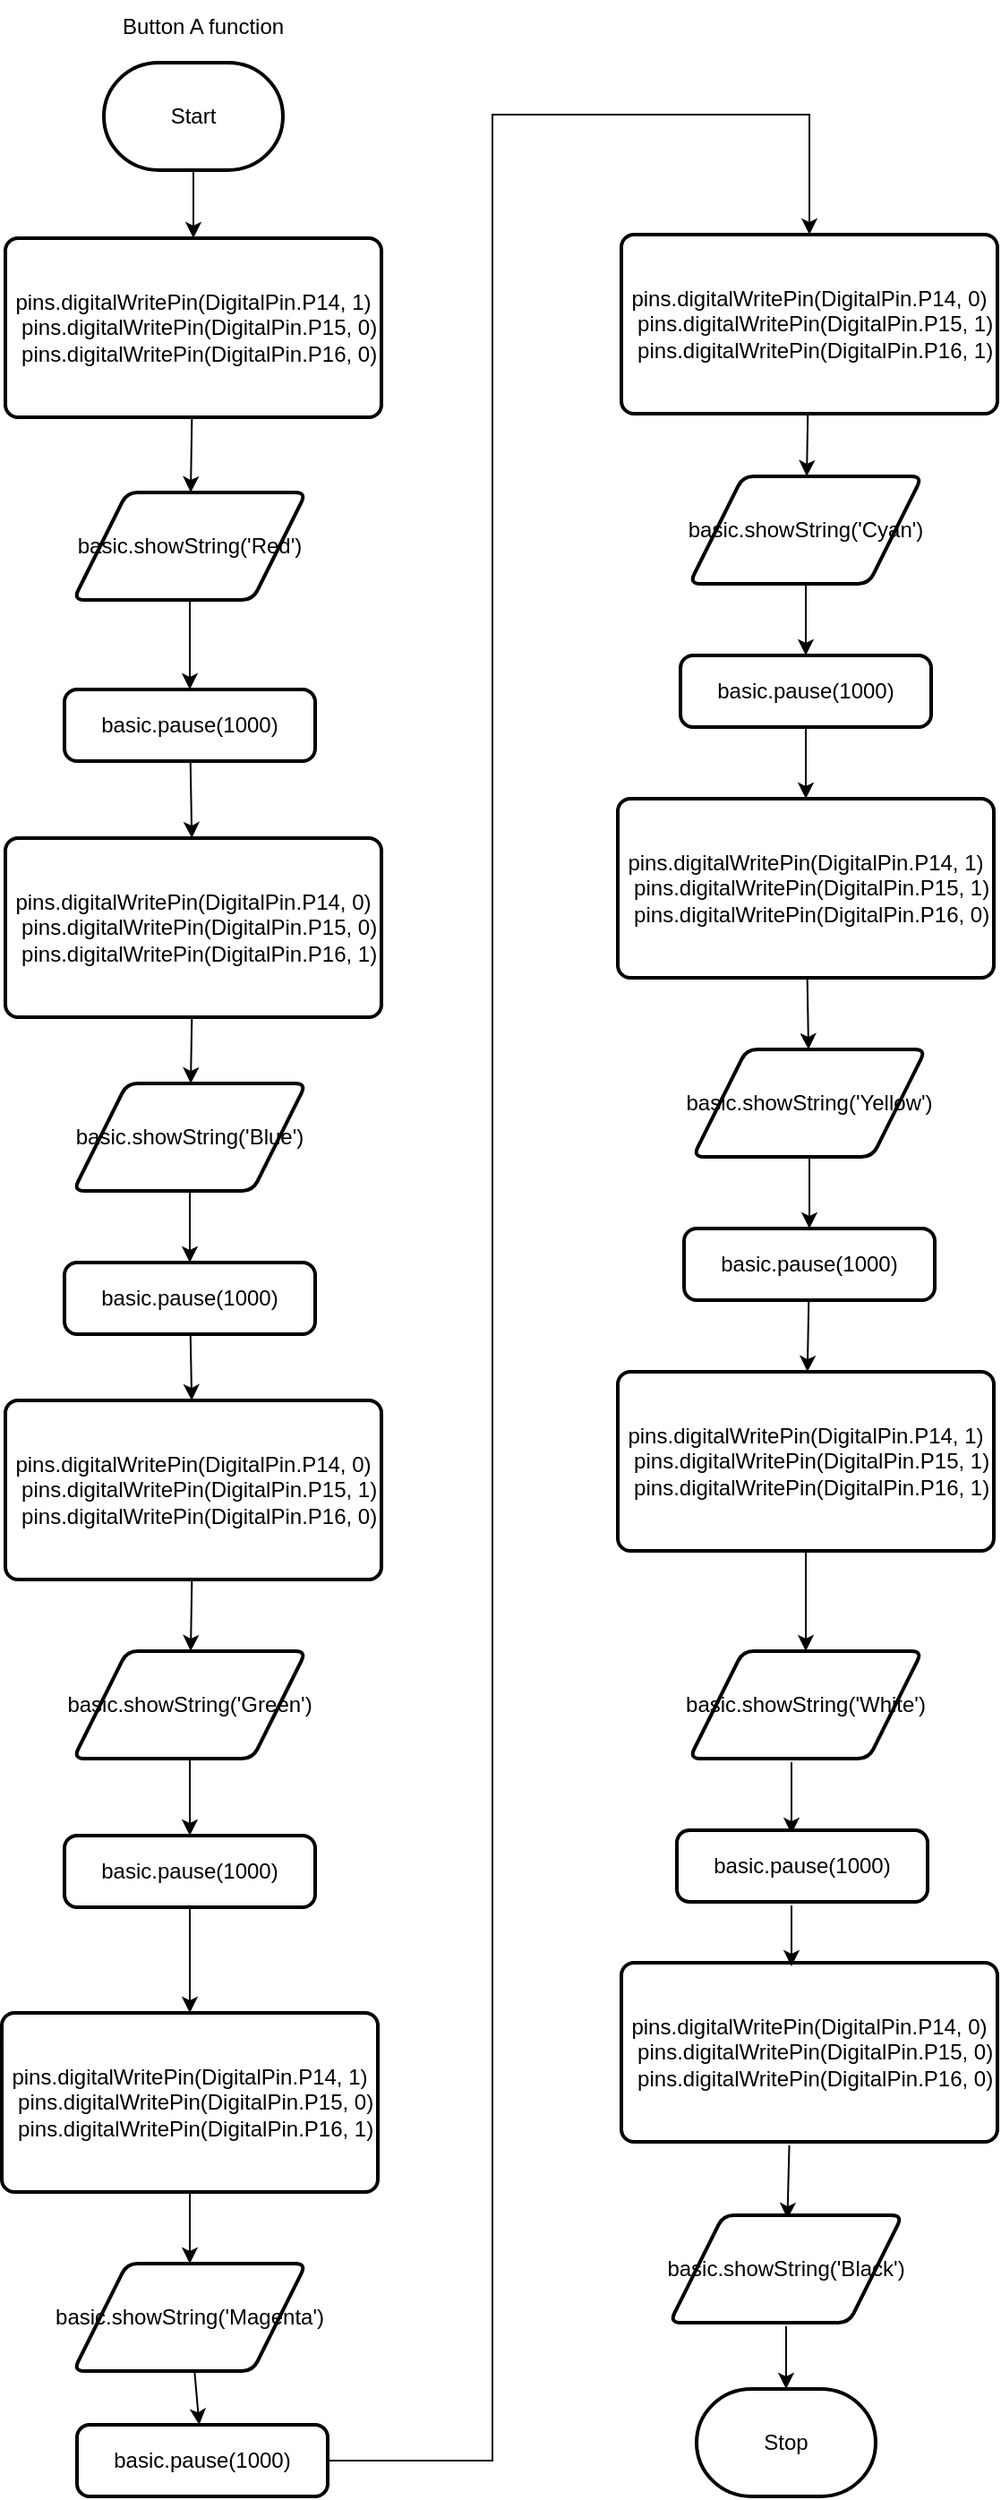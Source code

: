 <mxfile>
    <diagram id="HIP3nbAZw_EuaXWnEj3U" name="Page-1">
        <mxGraphModel dx="1773" dy="1453" grid="1" gridSize="10" guides="1" tooltips="1" connect="1" arrows="1" fold="1" page="1" pageScale="1" pageWidth="850" pageHeight="1100" math="0" shadow="0">
            <root>
                <mxCell id="0"/>
                <mxCell id="1" parent="0"/>
                <mxCell id="33" style="edgeStyle=none;html=1;entryX=0.5;entryY=0;entryDx=0;entryDy=0;" edge="1" parent="1" source="2" target="6">
                    <mxGeometry relative="1" as="geometry"/>
                </mxCell>
                <mxCell id="2" value="Start" style="strokeWidth=2;html=1;shape=mxgraph.flowchart.terminator;whiteSpace=wrap;" parent="1" vertex="1">
                    <mxGeometry x="93" y="51" width="100" height="60" as="geometry"/>
                </mxCell>
                <mxCell id="3" value="Stop" style="strokeWidth=2;html=1;shape=mxgraph.flowchart.terminator;whiteSpace=wrap;" parent="1" vertex="1">
                    <mxGeometry x="424" y="1350" width="100" height="60" as="geometry"/>
                </mxCell>
                <mxCell id="5" value="Button A function" style="text;html=1;align=center;verticalAlign=middle;resizable=0;points=[];autosize=1;strokeColor=none;fillColor=none;" parent="1" vertex="1">
                    <mxGeometry x="93" y="16" width="110" height="30" as="geometry"/>
                </mxCell>
                <mxCell id="34" value="" style="edgeStyle=none;html=1;" edge="1" parent="1" source="6" target="14">
                    <mxGeometry relative="1" as="geometry"/>
                </mxCell>
                <mxCell id="6" value="&lt;div&gt;pins.digitalWritePin(DigitalPin.P14, 1)&lt;/div&gt;&lt;div&gt;&amp;nbsp; pins.digitalWritePin(DigitalPin.P15, 0)&lt;/div&gt;&lt;div&gt;&amp;nbsp; pins.digitalWritePin(DigitalPin.P16, 0)&lt;/div&gt;" style="rounded=1;whiteSpace=wrap;html=1;absoluteArcSize=1;arcSize=14;strokeWidth=2;fontStyle=0" vertex="1" parent="1">
                    <mxGeometry x="38" y="149" width="210" height="100" as="geometry"/>
                </mxCell>
                <mxCell id="39" value="" style="edgeStyle=none;html=1;" edge="1" parent="1" source="7" target="15">
                    <mxGeometry relative="1" as="geometry"/>
                </mxCell>
                <mxCell id="7" value="&lt;div&gt;pins.digitalWritePin(DigitalPin.P14, 0)&lt;/div&gt;&lt;div&gt;&amp;nbsp; pins.digitalWritePin(DigitalPin.P15, 0)&lt;/div&gt;&lt;div&gt;&amp;nbsp; pins.digitalWritePin(DigitalPin.P16, 1)&lt;/div&gt;" style="rounded=1;whiteSpace=wrap;html=1;absoluteArcSize=1;arcSize=14;strokeWidth=2;" vertex="1" parent="1">
                    <mxGeometry x="38" y="484" width="210" height="100" as="geometry"/>
                </mxCell>
                <mxCell id="42" value="" style="edgeStyle=none;html=1;" edge="1" parent="1" source="8" target="16">
                    <mxGeometry relative="1" as="geometry"/>
                </mxCell>
                <mxCell id="8" value="&lt;div&gt;pins.digitalWritePin(DigitalPin.P14, 0)&lt;/div&gt;&lt;div&gt;&amp;nbsp; pins.digitalWritePin(DigitalPin.P15, 1)&lt;/div&gt;&lt;div&gt;&amp;nbsp; pins.digitalWritePin(DigitalPin.P16, 0)&lt;/div&gt;" style="rounded=1;whiteSpace=wrap;html=1;absoluteArcSize=1;arcSize=14;strokeWidth=2;" vertex="1" parent="1">
                    <mxGeometry x="38" y="798" width="210" height="100" as="geometry"/>
                </mxCell>
                <mxCell id="50" value="" style="edgeStyle=orthogonalEdgeStyle;html=1;rounded=0;" edge="1" parent="1" source="9" target="17">
                    <mxGeometry relative="1" as="geometry"/>
                </mxCell>
                <mxCell id="9" value="&lt;div&gt;pins.digitalWritePin(DigitalPin.P14, 1)&lt;/div&gt;&lt;div&gt;&amp;nbsp; pins.digitalWritePin(DigitalPin.P15, 0)&lt;/div&gt;&lt;div&gt;&amp;nbsp; pins.digitalWritePin(DigitalPin.P16, 1)&lt;/div&gt;" style="rounded=1;whiteSpace=wrap;html=1;absoluteArcSize=1;arcSize=14;strokeWidth=2;" vertex="1" parent="1">
                    <mxGeometry x="36" y="1140" width="210" height="100" as="geometry"/>
                </mxCell>
                <mxCell id="54" value="" style="edgeStyle=none;html=1;" edge="1" parent="1" source="10" target="18">
                    <mxGeometry relative="1" as="geometry"/>
                </mxCell>
                <mxCell id="10" value="&lt;div&gt;pins.digitalWritePin(DigitalPin.P14, 0)&lt;/div&gt;&lt;div&gt;&amp;nbsp; pins.digitalWritePin(DigitalPin.P15, 1)&lt;/div&gt;&lt;div&gt;&amp;nbsp; pins.digitalWritePin(DigitalPin.P16, 1)&lt;/div&gt;" style="rounded=1;whiteSpace=wrap;html=1;absoluteArcSize=1;arcSize=14;strokeWidth=2;" vertex="1" parent="1">
                    <mxGeometry x="382" y="147" width="210" height="100" as="geometry"/>
                </mxCell>
                <mxCell id="59" value="" style="edgeStyle=none;html=1;" edge="1" parent="1" source="11" target="19">
                    <mxGeometry relative="1" as="geometry"/>
                </mxCell>
                <mxCell id="11" value="&lt;div&gt;pins.digitalWritePin(DigitalPin.P14, 1)&lt;/div&gt;&lt;div&gt;&amp;nbsp; pins.digitalWritePin(DigitalPin.P15, 1)&lt;/div&gt;&lt;div&gt;&amp;nbsp; pins.digitalWritePin(DigitalPin.P16, 0)&lt;/div&gt;" style="rounded=1;whiteSpace=wrap;html=1;absoluteArcSize=1;arcSize=14;strokeWidth=2;" vertex="1" parent="1">
                    <mxGeometry x="380" y="462" width="210" height="100" as="geometry"/>
                </mxCell>
                <mxCell id="82" style="edgeStyle=orthogonalEdgeStyle;rounded=0;html=1;entryX=0.5;entryY=0;entryDx=0;entryDy=0;" edge="1" parent="1" source="12" target="20">
                    <mxGeometry relative="1" as="geometry"/>
                </mxCell>
                <mxCell id="12" value="&lt;div&gt;pins.digitalWritePin(DigitalPin.P14, 1)&lt;/div&gt;&lt;div&gt;&amp;nbsp; pins.digitalWritePin(DigitalPin.P15, 1)&lt;/div&gt;&lt;div&gt;&amp;nbsp; pins.digitalWritePin(DigitalPin.P16, 1)&lt;/div&gt;" style="rounded=1;whiteSpace=wrap;html=1;absoluteArcSize=1;arcSize=14;strokeWidth=2;" vertex="1" parent="1">
                    <mxGeometry x="380" y="782" width="210" height="100" as="geometry"/>
                </mxCell>
                <mxCell id="76" value="" style="edgeStyle=none;html=1;" edge="1" parent="1">
                    <mxGeometry relative="1" as="geometry">
                        <mxPoint x="475.76" y="1214" as="sourcePoint"/>
                        <mxPoint x="474.744" y="1255" as="targetPoint"/>
                    </mxGeometry>
                </mxCell>
                <mxCell id="13" value="&lt;div&gt;pins.digitalWritePin(DigitalPin.P14, 0)&lt;/div&gt;&lt;div&gt;&amp;nbsp; pins.digitalWritePin(DigitalPin.P15, 0)&lt;/div&gt;&lt;div&gt;&amp;nbsp; pins.digitalWritePin(DigitalPin.P16, 0)&lt;/div&gt;" style="rounded=1;whiteSpace=wrap;html=1;absoluteArcSize=1;arcSize=14;strokeWidth=2;" vertex="1" parent="1">
                    <mxGeometry x="382" y="1112" width="210" height="100" as="geometry"/>
                </mxCell>
                <mxCell id="35" value="" style="edgeStyle=none;html=1;" edge="1" parent="1" source="14" target="22">
                    <mxGeometry relative="1" as="geometry"/>
                </mxCell>
                <mxCell id="14" value="basic.showString('Red')" style="shape=parallelogram;html=1;strokeWidth=2;perimeter=parallelogramPerimeter;whiteSpace=wrap;rounded=1;arcSize=12;size=0.23;" vertex="1" parent="1">
                    <mxGeometry x="76" y="291" width="130" height="60" as="geometry"/>
                </mxCell>
                <mxCell id="40" value="" style="edgeStyle=none;html=1;" edge="1" parent="1" source="15" target="23">
                    <mxGeometry relative="1" as="geometry"/>
                </mxCell>
                <mxCell id="15" value="basic.showString('Blue')" style="shape=parallelogram;html=1;strokeWidth=2;perimeter=parallelogramPerimeter;whiteSpace=wrap;rounded=1;arcSize=12;size=0.23;" vertex="1" parent="1">
                    <mxGeometry x="76" y="621" width="130" height="60" as="geometry"/>
                </mxCell>
                <mxCell id="43" value="" style="edgeStyle=none;html=1;" edge="1" parent="1" source="16" target="24">
                    <mxGeometry relative="1" as="geometry"/>
                </mxCell>
                <mxCell id="16" value="basic.showString('Green')" style="shape=parallelogram;html=1;strokeWidth=2;perimeter=parallelogramPerimeter;whiteSpace=wrap;rounded=1;arcSize=12;size=0.23;" vertex="1" parent="1">
                    <mxGeometry x="76" y="938" width="130" height="60" as="geometry"/>
                </mxCell>
                <mxCell id="51" value="" style="edgeStyle=none;html=1;" edge="1" parent="1" source="17" target="25">
                    <mxGeometry relative="1" as="geometry"/>
                </mxCell>
                <mxCell id="17" value="basic.showString('Magenta')" style="shape=parallelogram;html=1;strokeWidth=2;perimeter=parallelogramPerimeter;whiteSpace=wrap;rounded=1;arcSize=12;size=0.23;" vertex="1" parent="1">
                    <mxGeometry x="76" y="1280" width="130" height="60" as="geometry"/>
                </mxCell>
                <mxCell id="55" value="" style="edgeStyle=none;html=1;" edge="1" parent="1" source="18" target="27">
                    <mxGeometry relative="1" as="geometry"/>
                </mxCell>
                <mxCell id="18" value="basic.showString('Cyan')" style="shape=parallelogram;html=1;strokeWidth=2;perimeter=parallelogramPerimeter;whiteSpace=wrap;rounded=1;arcSize=12;size=0.23;" vertex="1" parent="1">
                    <mxGeometry x="420" y="282" width="130" height="60" as="geometry"/>
                </mxCell>
                <mxCell id="60" value="" style="edgeStyle=none;html=1;" edge="1" parent="1" source="19" target="29">
                    <mxGeometry relative="1" as="geometry"/>
                </mxCell>
                <mxCell id="19" value="basic.showString('Yellow')" style="shape=parallelogram;html=1;strokeWidth=2;perimeter=parallelogramPerimeter;whiteSpace=wrap;rounded=1;arcSize=12;size=0.23;" vertex="1" parent="1">
                    <mxGeometry x="422" y="602" width="130" height="60" as="geometry"/>
                </mxCell>
                <mxCell id="69" value="" style="edgeStyle=none;html=1;" edge="1" parent="1">
                    <mxGeometry relative="1" as="geometry">
                        <mxPoint x="477" y="1000" as="sourcePoint"/>
                        <mxPoint x="477" y="1040" as="targetPoint"/>
                    </mxGeometry>
                </mxCell>
                <mxCell id="20" value="basic.showString('White')" style="shape=parallelogram;html=1;strokeWidth=2;perimeter=parallelogramPerimeter;whiteSpace=wrap;rounded=1;arcSize=12;size=0.23;" vertex="1" parent="1">
                    <mxGeometry x="420" y="938" width="130" height="60" as="geometry"/>
                </mxCell>
                <mxCell id="77" value="" style="edgeStyle=none;html=1;" edge="1" parent="1" target="3">
                    <mxGeometry relative="1" as="geometry">
                        <mxPoint x="474" y="1315" as="sourcePoint"/>
                    </mxGeometry>
                </mxCell>
                <mxCell id="21" value="basic.showString('Black')" style="shape=parallelogram;html=1;strokeWidth=2;perimeter=parallelogramPerimeter;whiteSpace=wrap;rounded=1;arcSize=12;size=0.23;" vertex="1" parent="1">
                    <mxGeometry x="409" y="1253" width="130" height="60" as="geometry"/>
                </mxCell>
                <mxCell id="36" value="" style="edgeStyle=none;html=1;" edge="1" parent="1" source="22" target="7">
                    <mxGeometry relative="1" as="geometry"/>
                </mxCell>
                <mxCell id="22" value="basic.pause(1000)" style="rounded=1;whiteSpace=wrap;html=1;absoluteArcSize=1;arcSize=14;strokeWidth=2;" vertex="1" parent="1">
                    <mxGeometry x="71" y="401" width="140" height="40" as="geometry"/>
                </mxCell>
                <mxCell id="41" value="" style="edgeStyle=none;html=1;" edge="1" parent="1" source="23" target="8">
                    <mxGeometry relative="1" as="geometry"/>
                </mxCell>
                <mxCell id="23" value="basic.pause(1000)" style="rounded=1;whiteSpace=wrap;html=1;absoluteArcSize=1;arcSize=14;strokeWidth=2;" vertex="1" parent="1">
                    <mxGeometry x="71" y="721" width="140" height="40" as="geometry"/>
                </mxCell>
                <mxCell id="81" value="" style="edgeStyle=orthogonalEdgeStyle;rounded=0;html=1;" edge="1" parent="1" source="24" target="9">
                    <mxGeometry relative="1" as="geometry"/>
                </mxCell>
                <mxCell id="24" value="basic.pause(1000)" style="rounded=1;whiteSpace=wrap;html=1;absoluteArcSize=1;arcSize=14;strokeWidth=2;" vertex="1" parent="1">
                    <mxGeometry x="71" y="1041" width="140" height="40" as="geometry"/>
                </mxCell>
                <mxCell id="53" value="" style="edgeStyle=orthogonalEdgeStyle;html=1;rounded=0;" edge="1" parent="1" source="25" target="10">
                    <mxGeometry relative="1" as="geometry">
                        <Array as="points">
                            <mxPoint x="310" y="1390"/>
                            <mxPoint x="310" y="80"/>
                            <mxPoint x="487" y="80"/>
                        </Array>
                    </mxGeometry>
                </mxCell>
                <mxCell id="25" value="basic.pause(1000)" style="rounded=1;whiteSpace=wrap;html=1;absoluteArcSize=1;arcSize=14;strokeWidth=2;" vertex="1" parent="1">
                    <mxGeometry x="78" y="1370" width="140" height="40" as="geometry"/>
                </mxCell>
                <mxCell id="57" value="" style="edgeStyle=none;html=1;" edge="1" parent="1" source="27" target="11">
                    <mxGeometry relative="1" as="geometry"/>
                </mxCell>
                <mxCell id="27" value="basic.pause(1000)" style="rounded=1;whiteSpace=wrap;html=1;absoluteArcSize=1;arcSize=14;strokeWidth=2;" vertex="1" parent="1">
                    <mxGeometry x="415" y="382" width="140" height="40" as="geometry"/>
                </mxCell>
                <mxCell id="67" value="" style="edgeStyle=none;html=1;" edge="1" parent="1" source="29" target="12">
                    <mxGeometry relative="1" as="geometry"/>
                </mxCell>
                <mxCell id="29" value="basic.pause(1000)" style="rounded=1;whiteSpace=wrap;html=1;absoluteArcSize=1;arcSize=14;strokeWidth=2;" vertex="1" parent="1">
                    <mxGeometry x="417" y="702" width="140" height="40" as="geometry"/>
                </mxCell>
                <mxCell id="75" value="" style="edgeStyle=none;html=1;" edge="1" parent="1">
                    <mxGeometry relative="1" as="geometry">
                        <mxPoint x="477" y="1080" as="sourcePoint"/>
                        <mxPoint x="477" y="1114" as="targetPoint"/>
                    </mxGeometry>
                </mxCell>
                <mxCell id="30" value="basic.pause(1000)" style="rounded=1;whiteSpace=wrap;html=1;absoluteArcSize=1;arcSize=14;strokeWidth=2;" vertex="1" parent="1">
                    <mxGeometry x="413" y="1038" width="140" height="40" as="geometry"/>
                </mxCell>
            </root>
        </mxGraphModel>
    </diagram>
</mxfile>